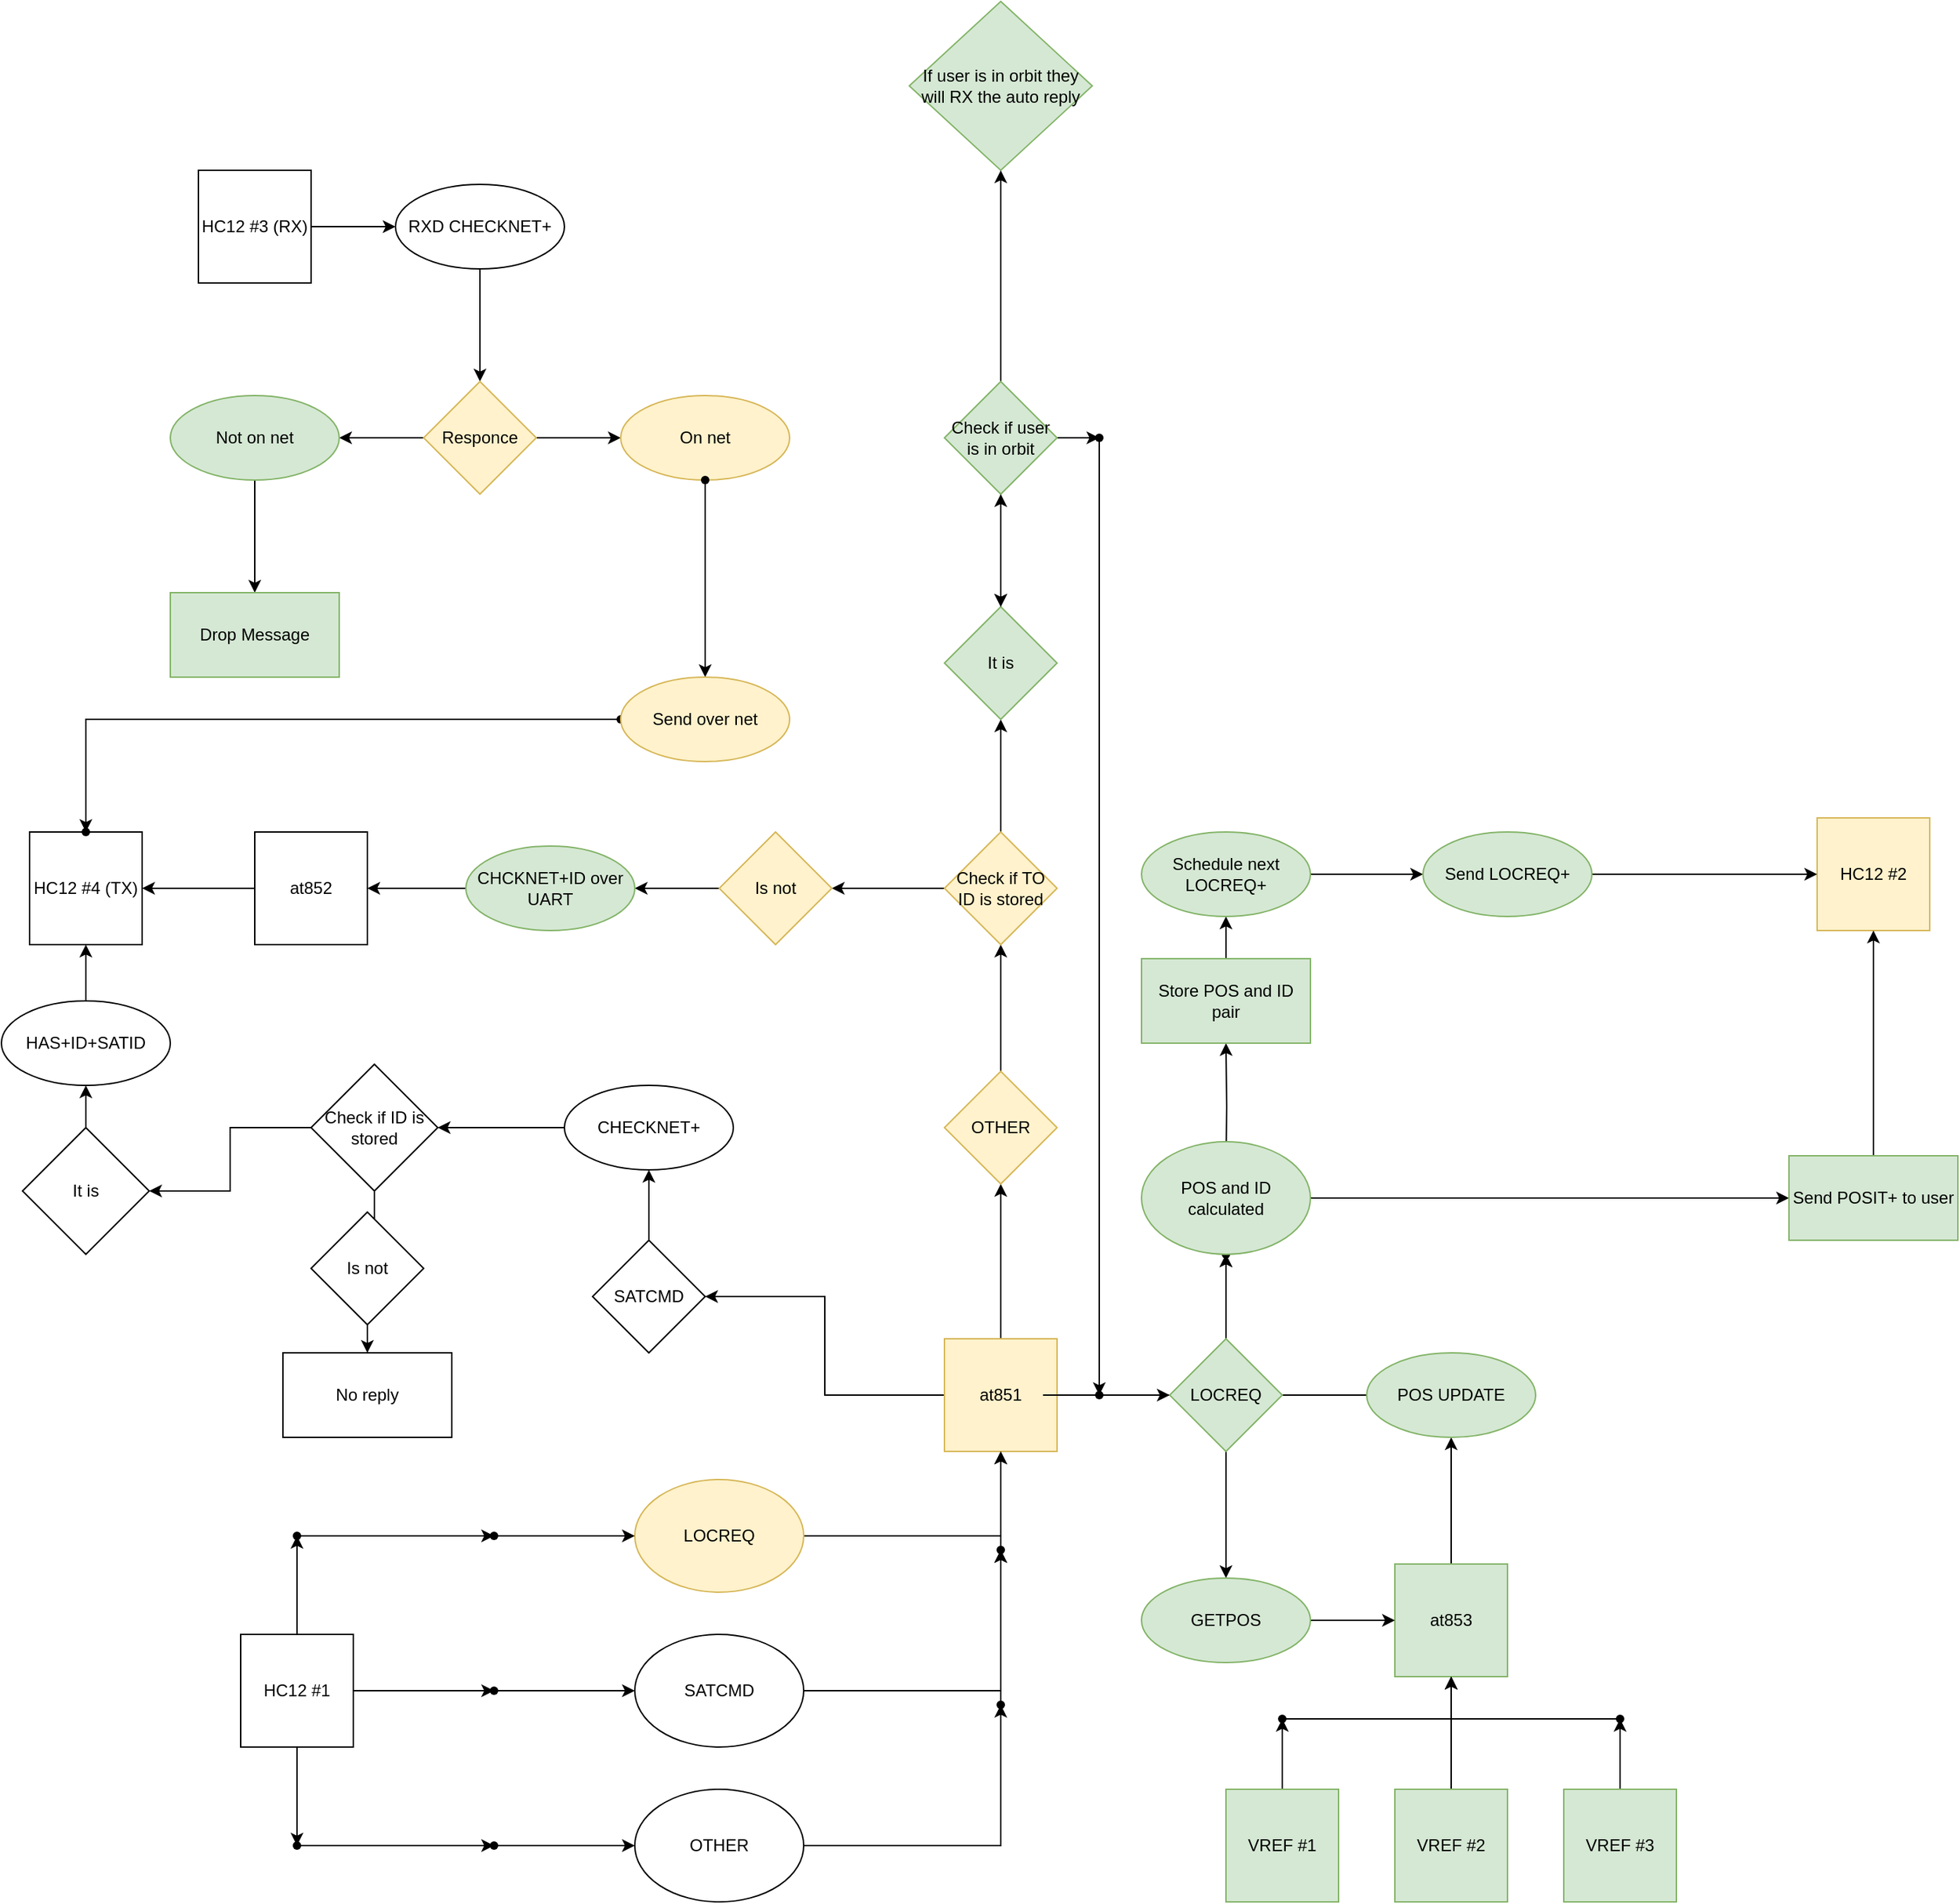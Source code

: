 <mxfile version="20.0.3" type="device"><diagram id="debl7oTDSxbzaYA7vrvB" name="Page-1"><mxGraphModel dx="2633" dy="2091" grid="1" gridSize="10" guides="1" tooltips="1" connect="1" arrows="1" fold="1" page="1" pageScale="1" pageWidth="850" pageHeight="1100" math="0" shadow="0"><root><mxCell id="0"/><mxCell id="1" parent="0"/><mxCell id="bWsef_XJjakOVULYMDOh-32" value="" style="edgeStyle=orthogonalEdgeStyle;rounded=0;orthogonalLoop=1;jettySize=auto;html=1;" parent="1" source="bWsef_XJjakOVULYMDOh-1" target="bWsef_XJjakOVULYMDOh-31" edge="1"><mxGeometry relative="1" as="geometry"/></mxCell><mxCell id="bWsef_XJjakOVULYMDOh-45" value="" style="edgeStyle=orthogonalEdgeStyle;rounded=0;orthogonalLoop=1;jettySize=auto;html=1;startArrow=none;" parent="1" source="vKXCdaObuJYQM_Uanwh7-11" target="bWsef_XJjakOVULYMDOh-39" edge="1"><mxGeometry relative="1" as="geometry"/></mxCell><mxCell id="bWsef_XJjakOVULYMDOh-68" value="" style="edgeStyle=orthogonalEdgeStyle;rounded=0;orthogonalLoop=1;jettySize=auto;html=1;" parent="1" source="bWsef_XJjakOVULYMDOh-1" target="bWsef_XJjakOVULYMDOh-67" edge="1"><mxGeometry relative="1" as="geometry"/></mxCell><mxCell id="bWsef_XJjakOVULYMDOh-117" value="" style="edgeStyle=orthogonalEdgeStyle;rounded=0;orthogonalLoop=1;jettySize=auto;html=1;" parent="1" source="bWsef_XJjakOVULYMDOh-1" target="bWsef_XJjakOVULYMDOh-116" edge="1"><mxGeometry relative="1" as="geometry"/></mxCell><mxCell id="bWsef_XJjakOVULYMDOh-1" value="at851" style="whiteSpace=wrap;html=1;aspect=fixed;fillColor=#fff2cc;strokeColor=#d6b656;" parent="1" vertex="1"><mxGeometry x="90" y="90" width="80" height="80" as="geometry"/></mxCell><mxCell id="bWsef_XJjakOVULYMDOh-83" value="" style="edgeStyle=orthogonalEdgeStyle;rounded=0;orthogonalLoop=1;jettySize=auto;html=1;" parent="1" source="bWsef_XJjakOVULYMDOh-2" target="bWsef_XJjakOVULYMDOh-79" edge="1"><mxGeometry relative="1" as="geometry"/></mxCell><mxCell id="bWsef_XJjakOVULYMDOh-2" value="at852" style="whiteSpace=wrap;html=1;aspect=fixed;" parent="1" vertex="1"><mxGeometry x="-400" y="-270" width="80" height="80" as="geometry"/></mxCell><mxCell id="bWsef_XJjakOVULYMDOh-38" value="" style="edgeStyle=orthogonalEdgeStyle;rounded=0;orthogonalLoop=1;jettySize=auto;html=1;" parent="1" source="bWsef_XJjakOVULYMDOh-3" target="bWsef_XJjakOVULYMDOh-37" edge="1"><mxGeometry relative="1" as="geometry"/></mxCell><mxCell id="bWsef_XJjakOVULYMDOh-3" value="at853" style="whiteSpace=wrap;html=1;aspect=fixed;fillColor=#d5e8d4;strokeColor=#82b366;" parent="1" vertex="1"><mxGeometry x="410" y="250" width="80" height="80" as="geometry"/></mxCell><mxCell id="bWsef_XJjakOVULYMDOh-17" value="" style="edgeStyle=orthogonalEdgeStyle;rounded=0;orthogonalLoop=1;jettySize=auto;html=1;" parent="1" source="bWsef_XJjakOVULYMDOh-4" target="bWsef_XJjakOVULYMDOh-16" edge="1"><mxGeometry relative="1" as="geometry"/></mxCell><mxCell id="bWsef_XJjakOVULYMDOh-20" value="" style="edgeStyle=orthogonalEdgeStyle;rounded=0;orthogonalLoop=1;jettySize=auto;html=1;" parent="1" source="bWsef_XJjakOVULYMDOh-4" target="bWsef_XJjakOVULYMDOh-19" edge="1"><mxGeometry relative="1" as="geometry"/></mxCell><mxCell id="bWsef_XJjakOVULYMDOh-25" value="" style="edgeStyle=orthogonalEdgeStyle;rounded=0;orthogonalLoop=1;jettySize=auto;html=1;" parent="1" source="bWsef_XJjakOVULYMDOh-4" target="bWsef_XJjakOVULYMDOh-24" edge="1"><mxGeometry relative="1" as="geometry"/></mxCell><mxCell id="bWsef_XJjakOVULYMDOh-4" value="HC12 #1" style="whiteSpace=wrap;html=1;aspect=fixed;" parent="1" vertex="1"><mxGeometry x="-410" y="300" width="80" height="80" as="geometry"/></mxCell><mxCell id="bWsef_XJjakOVULYMDOh-85" value="" style="edgeStyle=orthogonalEdgeStyle;rounded=0;orthogonalLoop=1;jettySize=auto;html=1;" parent="1" source="bWsef_XJjakOVULYMDOh-5" target="bWsef_XJjakOVULYMDOh-84" edge="1"><mxGeometry relative="1" as="geometry"/></mxCell><mxCell id="bWsef_XJjakOVULYMDOh-5" value="HC12 #3 (RX)" style="whiteSpace=wrap;html=1;aspect=fixed;" parent="1" vertex="1"><mxGeometry x="-440" y="-740" width="80" height="80" as="geometry"/></mxCell><mxCell id="bWsef_XJjakOVULYMDOh-9" value="" style="edgeStyle=orthogonalEdgeStyle;rounded=0;orthogonalLoop=1;jettySize=auto;html=1;" parent="1" source="bWsef_XJjakOVULYMDOh-6" target="bWsef_XJjakOVULYMDOh-1" edge="1"><mxGeometry relative="1" as="geometry"/></mxCell><mxCell id="bWsef_XJjakOVULYMDOh-6" value="LOCREQ" style="ellipse;whiteSpace=wrap;html=1;fillColor=#fff2cc;strokeColor=#d6b656;" parent="1" vertex="1"><mxGeometry x="-130" y="190" width="120" height="80" as="geometry"/></mxCell><mxCell id="bWsef_XJjakOVULYMDOh-11" value="" style="edgeStyle=orthogonalEdgeStyle;rounded=0;orthogonalLoop=1;jettySize=auto;html=1;" parent="1" source="bWsef_XJjakOVULYMDOh-7" target="bWsef_XJjakOVULYMDOh-10" edge="1"><mxGeometry relative="1" as="geometry"/></mxCell><mxCell id="bWsef_XJjakOVULYMDOh-7" value="SATCMD" style="ellipse;whiteSpace=wrap;html=1;" parent="1" vertex="1"><mxGeometry x="-130" y="300" width="120" height="80" as="geometry"/></mxCell><mxCell id="bWsef_XJjakOVULYMDOh-14" value="" style="edgeStyle=orthogonalEdgeStyle;rounded=0;orthogonalLoop=1;jettySize=auto;html=1;" parent="1" source="bWsef_XJjakOVULYMDOh-8" target="bWsef_XJjakOVULYMDOh-13" edge="1"><mxGeometry relative="1" as="geometry"/></mxCell><mxCell id="bWsef_XJjakOVULYMDOh-8" value="OTHER" style="ellipse;whiteSpace=wrap;html=1;" parent="1" vertex="1"><mxGeometry x="-130" y="410" width="120" height="80" as="geometry"/></mxCell><mxCell id="bWsef_XJjakOVULYMDOh-12" value="" style="edgeStyle=orthogonalEdgeStyle;rounded=0;orthogonalLoop=1;jettySize=auto;html=1;" parent="1" source="bWsef_XJjakOVULYMDOh-10" target="bWsef_XJjakOVULYMDOh-1" edge="1"><mxGeometry relative="1" as="geometry"/></mxCell><mxCell id="bWsef_XJjakOVULYMDOh-10" value="" style="shape=waypoint;sketch=0;size=6;pointerEvents=1;points=[];fillColor=default;resizable=0;rotatable=0;perimeter=centerPerimeter;snapToPoint=1;" parent="1" vertex="1"><mxGeometry x="110" y="220" width="40" height="40" as="geometry"/></mxCell><mxCell id="bWsef_XJjakOVULYMDOh-15" value="" style="edgeStyle=orthogonalEdgeStyle;rounded=0;orthogonalLoop=1;jettySize=auto;html=1;" parent="1" source="bWsef_XJjakOVULYMDOh-13" target="bWsef_XJjakOVULYMDOh-10" edge="1"><mxGeometry relative="1" as="geometry"/></mxCell><mxCell id="bWsef_XJjakOVULYMDOh-13" value="" style="shape=waypoint;sketch=0;size=6;pointerEvents=1;points=[];fillColor=default;resizable=0;rotatable=0;perimeter=centerPerimeter;snapToPoint=1;" parent="1" vertex="1"><mxGeometry x="110" y="330" width="40" height="40" as="geometry"/></mxCell><mxCell id="bWsef_XJjakOVULYMDOh-18" value="" style="edgeStyle=orthogonalEdgeStyle;rounded=0;orthogonalLoop=1;jettySize=auto;html=1;" parent="1" source="bWsef_XJjakOVULYMDOh-16" target="bWsef_XJjakOVULYMDOh-7" edge="1"><mxGeometry relative="1" as="geometry"/></mxCell><mxCell id="bWsef_XJjakOVULYMDOh-16" value="" style="shape=waypoint;sketch=0;size=6;pointerEvents=1;points=[];fillColor=default;resizable=0;rotatable=0;perimeter=centerPerimeter;snapToPoint=1;" parent="1" vertex="1"><mxGeometry x="-250" y="320" width="40" height="40" as="geometry"/></mxCell><mxCell id="bWsef_XJjakOVULYMDOh-22" value="" style="edgeStyle=orthogonalEdgeStyle;rounded=0;orthogonalLoop=1;jettySize=auto;html=1;" parent="1" source="bWsef_XJjakOVULYMDOh-19" target="bWsef_XJjakOVULYMDOh-21" edge="1"><mxGeometry relative="1" as="geometry"/></mxCell><mxCell id="bWsef_XJjakOVULYMDOh-19" value="" style="shape=waypoint;sketch=0;size=6;pointerEvents=1;points=[];fillColor=default;resizable=0;rotatable=0;perimeter=centerPerimeter;snapToPoint=1;" parent="1" vertex="1"><mxGeometry x="-390" y="210" width="40" height="40" as="geometry"/></mxCell><mxCell id="bWsef_XJjakOVULYMDOh-23" value="" style="edgeStyle=orthogonalEdgeStyle;rounded=0;orthogonalLoop=1;jettySize=auto;html=1;" parent="1" source="bWsef_XJjakOVULYMDOh-21" target="bWsef_XJjakOVULYMDOh-6" edge="1"><mxGeometry relative="1" as="geometry"/></mxCell><mxCell id="bWsef_XJjakOVULYMDOh-21" value="" style="shape=waypoint;sketch=0;size=6;pointerEvents=1;points=[];fillColor=default;resizable=0;rotatable=0;perimeter=centerPerimeter;snapToPoint=1;" parent="1" vertex="1"><mxGeometry x="-250" y="210" width="40" height="40" as="geometry"/></mxCell><mxCell id="bWsef_XJjakOVULYMDOh-27" value="" style="edgeStyle=orthogonalEdgeStyle;rounded=0;orthogonalLoop=1;jettySize=auto;html=1;" parent="1" source="bWsef_XJjakOVULYMDOh-24" target="bWsef_XJjakOVULYMDOh-26" edge="1"><mxGeometry relative="1" as="geometry"/></mxCell><mxCell id="bWsef_XJjakOVULYMDOh-24" value="" style="shape=waypoint;sketch=0;size=6;pointerEvents=1;points=[];fillColor=default;resizable=0;rotatable=0;perimeter=centerPerimeter;snapToPoint=1;" parent="1" vertex="1"><mxGeometry x="-390" y="430" width="40" height="40" as="geometry"/></mxCell><mxCell id="bWsef_XJjakOVULYMDOh-28" value="" style="edgeStyle=orthogonalEdgeStyle;rounded=0;orthogonalLoop=1;jettySize=auto;html=1;" parent="1" source="bWsef_XJjakOVULYMDOh-26" target="bWsef_XJjakOVULYMDOh-8" edge="1"><mxGeometry relative="1" as="geometry"/></mxCell><mxCell id="bWsef_XJjakOVULYMDOh-26" value="" style="shape=waypoint;sketch=0;size=6;pointerEvents=1;points=[];fillColor=default;resizable=0;rotatable=0;perimeter=centerPerimeter;snapToPoint=1;" parent="1" vertex="1"><mxGeometry x="-250" y="430" width="40" height="40" as="geometry"/></mxCell><mxCell id="bWsef_XJjakOVULYMDOh-35" value="" style="edgeStyle=orthogonalEdgeStyle;rounded=0;orthogonalLoop=1;jettySize=auto;html=1;" parent="1" source="bWsef_XJjakOVULYMDOh-31" target="bWsef_XJjakOVULYMDOh-34" edge="1"><mxGeometry relative="1" as="geometry"/></mxCell><mxCell id="bWsef_XJjakOVULYMDOh-36" value="" style="edgeStyle=orthogonalEdgeStyle;rounded=0;orthogonalLoop=1;jettySize=auto;html=1;" parent="1" source="bWsef_XJjakOVULYMDOh-34" target="bWsef_XJjakOVULYMDOh-3" edge="1"><mxGeometry relative="1" as="geometry"/></mxCell><mxCell id="bWsef_XJjakOVULYMDOh-34" value="GETPOS" style="ellipse;whiteSpace=wrap;html=1;fillColor=#d5e8d4;strokeColor=#82b366;" parent="1" vertex="1"><mxGeometry x="230" y="260" width="120" height="60" as="geometry"/></mxCell><mxCell id="bWsef_XJjakOVULYMDOh-40" value="" style="edgeStyle=orthogonalEdgeStyle;rounded=0;orthogonalLoop=1;jettySize=auto;html=1;" parent="1" source="bWsef_XJjakOVULYMDOh-37" target="bWsef_XJjakOVULYMDOh-39" edge="1"><mxGeometry relative="1" as="geometry"/></mxCell><mxCell id="bWsef_XJjakOVULYMDOh-39" value="" style="shape=waypoint;sketch=0;size=6;pointerEvents=1;points=[];fillColor=default;resizable=0;rotatable=0;perimeter=centerPerimeter;snapToPoint=1;" parent="1" vertex="1"><mxGeometry x="270" y="10" width="40" height="40" as="geometry"/></mxCell><mxCell id="bWsef_XJjakOVULYMDOh-43" value="HC12 #2" style="whiteSpace=wrap;html=1;aspect=fixed;fillColor=#fff2cc;strokeColor=#d6b656;" parent="1" vertex="1"><mxGeometry x="710" y="-280" width="80" height="80" as="geometry"/></mxCell><mxCell id="bWsef_XJjakOVULYMDOh-48" value="" style="edgeStyle=orthogonalEdgeStyle;rounded=0;orthogonalLoop=1;jettySize=auto;html=1;" parent="1" target="bWsef_XJjakOVULYMDOh-47" edge="1"><mxGeometry relative="1" as="geometry"><mxPoint x="290" y="-30" as="sourcePoint"/></mxGeometry></mxCell><mxCell id="vKXCdaObuJYQM_Uanwh7-2" value="" style="edgeStyle=orthogonalEdgeStyle;rounded=0;orthogonalLoop=1;jettySize=auto;html=1;" edge="1" parent="1" source="bWsef_XJjakOVULYMDOh-44" target="vKXCdaObuJYQM_Uanwh7-1"><mxGeometry relative="1" as="geometry"/></mxCell><mxCell id="bWsef_XJjakOVULYMDOh-44" value="POS and ID calculated" style="ellipse;whiteSpace=wrap;html=1;fillColor=#d5e8d4;strokeColor=#82b366;" parent="1" vertex="1"><mxGeometry x="230" y="-50" width="120" height="80" as="geometry"/></mxCell><mxCell id="bWsef_XJjakOVULYMDOh-50" value="" style="edgeStyle=orthogonalEdgeStyle;rounded=0;orthogonalLoop=1;jettySize=auto;html=1;" parent="1" source="bWsef_XJjakOVULYMDOh-47" target="bWsef_XJjakOVULYMDOh-49" edge="1"><mxGeometry relative="1" as="geometry"/></mxCell><mxCell id="bWsef_XJjakOVULYMDOh-47" value="Store POS and ID pair" style="whiteSpace=wrap;html=1;fillColor=#d5e8d4;strokeColor=#82b366;" parent="1" vertex="1"><mxGeometry x="230" y="-180" width="120" height="60" as="geometry"/></mxCell><mxCell id="bWsef_XJjakOVULYMDOh-52" value="" style="edgeStyle=orthogonalEdgeStyle;rounded=0;orthogonalLoop=1;jettySize=auto;html=1;" parent="1" source="bWsef_XJjakOVULYMDOh-49" target="bWsef_XJjakOVULYMDOh-51" edge="1"><mxGeometry relative="1" as="geometry"/></mxCell><mxCell id="bWsef_XJjakOVULYMDOh-49" value="Schedule next LOCREQ+" style="ellipse;whiteSpace=wrap;html=1;fillColor=#d5e8d4;strokeColor=#82b366;" parent="1" vertex="1"><mxGeometry x="230" y="-270" width="120" height="60" as="geometry"/></mxCell><mxCell id="bWsef_XJjakOVULYMDOh-53" value="" style="edgeStyle=orthogonalEdgeStyle;rounded=0;orthogonalLoop=1;jettySize=auto;html=1;" parent="1" source="bWsef_XJjakOVULYMDOh-51" target="bWsef_XJjakOVULYMDOh-43" edge="1"><mxGeometry relative="1" as="geometry"/></mxCell><mxCell id="bWsef_XJjakOVULYMDOh-51" value="Send LOCREQ+" style="ellipse;whiteSpace=wrap;html=1;fillColor=#d5e8d4;strokeColor=#82b366;" parent="1" vertex="1"><mxGeometry x="430" y="-270" width="120" height="60" as="geometry"/></mxCell><mxCell id="bWsef_XJjakOVULYMDOh-64" value="" style="edgeStyle=orthogonalEdgeStyle;rounded=0;orthogonalLoop=1;jettySize=auto;html=1;" parent="1" source="bWsef_XJjakOVULYMDOh-55" target="bWsef_XJjakOVULYMDOh-63" edge="1"><mxGeometry relative="1" as="geometry"/></mxCell><mxCell id="bWsef_XJjakOVULYMDOh-55" value="VREF #1" style="whiteSpace=wrap;html=1;aspect=fixed;fillColor=#d5e8d4;strokeColor=#82b366;" parent="1" vertex="1"><mxGeometry x="290" y="410" width="80" height="80" as="geometry"/></mxCell><mxCell id="bWsef_XJjakOVULYMDOh-58" value="" style="edgeStyle=orthogonalEdgeStyle;rounded=0;orthogonalLoop=1;jettySize=auto;html=1;" parent="1" source="bWsef_XJjakOVULYMDOh-56" target="bWsef_XJjakOVULYMDOh-3" edge="1"><mxGeometry relative="1" as="geometry"/></mxCell><mxCell id="bWsef_XJjakOVULYMDOh-56" value="VREF #2" style="whiteSpace=wrap;html=1;aspect=fixed;fillColor=#d5e8d4;strokeColor=#82b366;" parent="1" vertex="1"><mxGeometry x="410" y="410" width="80" height="80" as="geometry"/></mxCell><mxCell id="bWsef_XJjakOVULYMDOh-60" value="" style="edgeStyle=orthogonalEdgeStyle;rounded=0;orthogonalLoop=1;jettySize=auto;html=1;" parent="1" source="bWsef_XJjakOVULYMDOh-57" target="bWsef_XJjakOVULYMDOh-59" edge="1"><mxGeometry relative="1" as="geometry"/></mxCell><mxCell id="bWsef_XJjakOVULYMDOh-57" value="VREF #3" style="whiteSpace=wrap;html=1;aspect=fixed;fillColor=#d5e8d4;strokeColor=#82b366;" parent="1" vertex="1"><mxGeometry x="530" y="410" width="80" height="80" as="geometry"/></mxCell><mxCell id="bWsef_XJjakOVULYMDOh-61" value="" style="edgeStyle=orthogonalEdgeStyle;rounded=0;orthogonalLoop=1;jettySize=auto;html=1;" parent="1" source="bWsef_XJjakOVULYMDOh-59" target="bWsef_XJjakOVULYMDOh-3" edge="1"><mxGeometry relative="1" as="geometry"/></mxCell><mxCell id="bWsef_XJjakOVULYMDOh-59" value="" style="shape=waypoint;sketch=0;size=6;pointerEvents=1;points=[];fillColor=default;resizable=0;rotatable=0;perimeter=centerPerimeter;snapToPoint=1;" parent="1" vertex="1"><mxGeometry x="550" y="340" width="40" height="40" as="geometry"/></mxCell><mxCell id="bWsef_XJjakOVULYMDOh-65" value="" style="edgeStyle=orthogonalEdgeStyle;rounded=0;orthogonalLoop=1;jettySize=auto;html=1;" parent="1" source="bWsef_XJjakOVULYMDOh-63" target="bWsef_XJjakOVULYMDOh-3" edge="1"><mxGeometry relative="1" as="geometry"/></mxCell><mxCell id="bWsef_XJjakOVULYMDOh-63" value="" style="shape=waypoint;sketch=0;size=6;pointerEvents=1;points=[];fillColor=default;resizable=0;rotatable=0;perimeter=centerPerimeter;snapToPoint=1;" parent="1" vertex="1"><mxGeometry x="310" y="340" width="40" height="40" as="geometry"/></mxCell><mxCell id="bWsef_XJjakOVULYMDOh-37" value="POS UPDATE" style="ellipse;whiteSpace=wrap;html=1;fillColor=#d5e8d4;strokeColor=#82b366;" parent="1" vertex="1"><mxGeometry x="390" y="100" width="120" height="60" as="geometry"/></mxCell><mxCell id="bWsef_XJjakOVULYMDOh-31" value="LOCREQ" style="rhombus;whiteSpace=wrap;html=1;fillColor=#d5e8d4;strokeColor=#82b366;" parent="1" vertex="1"><mxGeometry x="250" y="90" width="80" height="80" as="geometry"/></mxCell><mxCell id="bWsef_XJjakOVULYMDOh-70" value="" style="edgeStyle=orthogonalEdgeStyle;rounded=0;orthogonalLoop=1;jettySize=auto;html=1;" parent="1" source="bWsef_XJjakOVULYMDOh-67" edge="1"><mxGeometry relative="1" as="geometry"><mxPoint x="130" y="-190.0" as="targetPoint"/></mxGeometry></mxCell><mxCell id="bWsef_XJjakOVULYMDOh-67" value="OTHER" style="rhombus;whiteSpace=wrap;html=1;fillColor=#fff2cc;strokeColor=#d6b656;" parent="1" vertex="1"><mxGeometry x="90" y="-100" width="80" height="80" as="geometry"/></mxCell><mxCell id="bWsef_XJjakOVULYMDOh-73" value="" style="edgeStyle=orthogonalEdgeStyle;rounded=0;orthogonalLoop=1;jettySize=auto;html=1;" parent="1" source="bWsef_XJjakOVULYMDOh-71" target="bWsef_XJjakOVULYMDOh-72" edge="1"><mxGeometry relative="1" as="geometry"/></mxCell><mxCell id="bWsef_XJjakOVULYMDOh-75" value="" style="edgeStyle=orthogonalEdgeStyle;rounded=0;orthogonalLoop=1;jettySize=auto;html=1;" parent="1" source="bWsef_XJjakOVULYMDOh-71" target="bWsef_XJjakOVULYMDOh-74" edge="1"><mxGeometry relative="1" as="geometry"/></mxCell><mxCell id="bWsef_XJjakOVULYMDOh-71" value="Check if TO ID is stored" style="rhombus;whiteSpace=wrap;html=1;fillColor=#fff2cc;strokeColor=#d6b656;" parent="1" vertex="1"><mxGeometry x="90" y="-270" width="80" height="80" as="geometry"/></mxCell><mxCell id="vKXCdaObuJYQM_Uanwh7-5" value="" style="edgeStyle=orthogonalEdgeStyle;rounded=0;orthogonalLoop=1;jettySize=auto;html=1;" edge="1" parent="1" source="bWsef_XJjakOVULYMDOh-72" target="vKXCdaObuJYQM_Uanwh7-4"><mxGeometry relative="1" as="geometry"/></mxCell><mxCell id="bWsef_XJjakOVULYMDOh-72" value="It is" style="rhombus;whiteSpace=wrap;html=1;fillColor=#d5e8d4;strokeColor=#82b366;" parent="1" vertex="1"><mxGeometry x="90" y="-430" width="80" height="80" as="geometry"/></mxCell><mxCell id="bWsef_XJjakOVULYMDOh-77" value="" style="edgeStyle=orthogonalEdgeStyle;rounded=0;orthogonalLoop=1;jettySize=auto;html=1;" parent="1" source="bWsef_XJjakOVULYMDOh-74" target="bWsef_XJjakOVULYMDOh-76" edge="1"><mxGeometry relative="1" as="geometry"/></mxCell><mxCell id="bWsef_XJjakOVULYMDOh-74" value="Is not" style="rhombus;whiteSpace=wrap;html=1;fillColor=#fff2cc;strokeColor=#d6b656;" parent="1" vertex="1"><mxGeometry x="-70" y="-270" width="80" height="80" as="geometry"/></mxCell><mxCell id="bWsef_XJjakOVULYMDOh-78" value="" style="edgeStyle=orthogonalEdgeStyle;rounded=0;orthogonalLoop=1;jettySize=auto;html=1;" parent="1" source="bWsef_XJjakOVULYMDOh-76" target="bWsef_XJjakOVULYMDOh-2" edge="1"><mxGeometry relative="1" as="geometry"/></mxCell><mxCell id="bWsef_XJjakOVULYMDOh-76" value="CHCKNET+ID over UART" style="ellipse;whiteSpace=wrap;html=1;fillColor=#d5e8d4;strokeColor=#82b366;" parent="1" vertex="1"><mxGeometry x="-250" y="-260" width="120" height="60" as="geometry"/></mxCell><mxCell id="bWsef_XJjakOVULYMDOh-79" value="HC12 #4 (TX)" style="whiteSpace=wrap;html=1;aspect=fixed;" parent="1" vertex="1"><mxGeometry x="-560" y="-270" width="80" height="80" as="geometry"/></mxCell><mxCell id="bWsef_XJjakOVULYMDOh-87" value="" style="edgeStyle=orthogonalEdgeStyle;rounded=0;orthogonalLoop=1;jettySize=auto;html=1;" parent="1" source="bWsef_XJjakOVULYMDOh-84" edge="1"><mxGeometry relative="1" as="geometry"><mxPoint x="-240" y="-590.0" as="targetPoint"/></mxGeometry></mxCell><mxCell id="bWsef_XJjakOVULYMDOh-84" value="RXD CHECKNET+" style="ellipse;whiteSpace=wrap;html=1;" parent="1" vertex="1"><mxGeometry x="-300" y="-730" width="120" height="60" as="geometry"/></mxCell><mxCell id="bWsef_XJjakOVULYMDOh-90" value="" style="edgeStyle=orthogonalEdgeStyle;rounded=0;orthogonalLoop=1;jettySize=auto;html=1;" parent="1" source="bWsef_XJjakOVULYMDOh-88" target="bWsef_XJjakOVULYMDOh-89" edge="1"><mxGeometry relative="1" as="geometry"/></mxCell><mxCell id="bWsef_XJjakOVULYMDOh-92" value="" style="edgeStyle=orthogonalEdgeStyle;rounded=0;orthogonalLoop=1;jettySize=auto;html=1;" parent="1" source="bWsef_XJjakOVULYMDOh-88" target="bWsef_XJjakOVULYMDOh-91" edge="1"><mxGeometry relative="1" as="geometry"/></mxCell><mxCell id="bWsef_XJjakOVULYMDOh-88" value="Responce" style="rhombus;whiteSpace=wrap;html=1;fillColor=#fff2cc;strokeColor=#d6b656;" parent="1" vertex="1"><mxGeometry x="-280" y="-590" width="80" height="80" as="geometry"/></mxCell><mxCell id="bWsef_XJjakOVULYMDOh-111" value="" style="edgeStyle=orthogonalEdgeStyle;rounded=0;orthogonalLoop=1;jettySize=auto;html=1;" parent="1" source="bWsef_XJjakOVULYMDOh-89" target="bWsef_XJjakOVULYMDOh-110" edge="1"><mxGeometry relative="1" as="geometry"/></mxCell><mxCell id="bWsef_XJjakOVULYMDOh-89" value="Not on net" style="ellipse;whiteSpace=wrap;html=1;fillColor=#d5e8d4;strokeColor=#82b366;" parent="1" vertex="1"><mxGeometry x="-460" y="-580" width="120" height="60" as="geometry"/></mxCell><mxCell id="bWsef_XJjakOVULYMDOh-95" value="If user is in orbit they will RX the auto reply" style="rhombus;whiteSpace=wrap;html=1;fillColor=#d5e8d4;strokeColor=#82b366;" parent="1" vertex="1"><mxGeometry x="65" y="-860" width="130" height="120" as="geometry"/></mxCell><mxCell id="bWsef_XJjakOVULYMDOh-105" value="" style="edgeStyle=orthogonalEdgeStyle;rounded=0;orthogonalLoop=1;jettySize=auto;html=1;" parent="1" source="bWsef_XJjakOVULYMDOh-102" target="bWsef_XJjakOVULYMDOh-106" edge="1"><mxGeometry relative="1" as="geometry"><mxPoint x="-520" y="-790.0" as="targetPoint"/></mxGeometry></mxCell><mxCell id="bWsef_XJjakOVULYMDOh-102" value="" style="shape=waypoint;sketch=0;size=6;pointerEvents=1;points=[];fillColor=default;resizable=0;rotatable=0;perimeter=centerPerimeter;snapToPoint=1;" parent="1" vertex="1"><mxGeometry x="-160" y="-370" width="40" height="40" as="geometry"/></mxCell><mxCell id="bWsef_XJjakOVULYMDOh-106" value="" style="shape=waypoint;sketch=0;size=6;pointerEvents=1;points=[];fillColor=default;resizable=0;rotatable=0;perimeter=centerPerimeter;snapToPoint=1;" parent="1" vertex="1"><mxGeometry x="-540" y="-290" width="40" height="40" as="geometry"/></mxCell><mxCell id="bWsef_XJjakOVULYMDOh-109" value="" style="edgeStyle=orthogonalEdgeStyle;rounded=0;orthogonalLoop=1;jettySize=auto;html=1;" parent="1" source="bWsef_XJjakOVULYMDOh-91" target="bWsef_XJjakOVULYMDOh-108" edge="1"><mxGeometry relative="1" as="geometry"/></mxCell><mxCell id="bWsef_XJjakOVULYMDOh-91" value="On net" style="ellipse;whiteSpace=wrap;html=1;fillColor=#fff2cc;strokeColor=#d6b656;" parent="1" vertex="1"><mxGeometry x="-140" y="-580" width="120" height="60" as="geometry"/></mxCell><mxCell id="bWsef_XJjakOVULYMDOh-113" value="" style="edgeStyle=orthogonalEdgeStyle;rounded=0;orthogonalLoop=1;jettySize=auto;html=1;" parent="1" source="bWsef_XJjakOVULYMDOh-108" target="bWsef_XJjakOVULYMDOh-112" edge="1"><mxGeometry relative="1" as="geometry"/></mxCell><mxCell id="bWsef_XJjakOVULYMDOh-108" value="" style="shape=waypoint;sketch=0;size=6;pointerEvents=1;points=[];fillColor=default;resizable=0;rotatable=0;perimeter=centerPerimeter;snapToPoint=1;" parent="1" vertex="1"><mxGeometry x="-100" y="-540" width="40" height="40" as="geometry"/></mxCell><mxCell id="bWsef_XJjakOVULYMDOh-110" value="Drop Message" style="whiteSpace=wrap;html=1;fillColor=#d5e8d4;strokeColor=#82b366;" parent="1" vertex="1"><mxGeometry x="-460" y="-440" width="120" height="60" as="geometry"/></mxCell><mxCell id="bWsef_XJjakOVULYMDOh-112" value="Send over net" style="ellipse;whiteSpace=wrap;html=1;sketch=0;fillColor=#fff2cc;strokeColor=#d6b656;" parent="1" vertex="1"><mxGeometry x="-140" y="-380" width="120" height="60" as="geometry"/></mxCell><mxCell id="bWsef_XJjakOVULYMDOh-119" value="" style="edgeStyle=orthogonalEdgeStyle;rounded=0;orthogonalLoop=1;jettySize=auto;html=1;" parent="1" source="bWsef_XJjakOVULYMDOh-116" target="bWsef_XJjakOVULYMDOh-118" edge="1"><mxGeometry relative="1" as="geometry"/></mxCell><mxCell id="bWsef_XJjakOVULYMDOh-116" value="SATCMD" style="rhombus;whiteSpace=wrap;html=1;" parent="1" vertex="1"><mxGeometry x="-160" y="20" width="80" height="80" as="geometry"/></mxCell><mxCell id="bWsef_XJjakOVULYMDOh-121" value="" style="edgeStyle=orthogonalEdgeStyle;rounded=0;orthogonalLoop=1;jettySize=auto;html=1;" parent="1" source="bWsef_XJjakOVULYMDOh-118" target="bWsef_XJjakOVULYMDOh-120" edge="1"><mxGeometry relative="1" as="geometry"/></mxCell><mxCell id="bWsef_XJjakOVULYMDOh-118" value="CHECKNET+" style="ellipse;whiteSpace=wrap;html=1;" parent="1" vertex="1"><mxGeometry x="-180" y="-90" width="120" height="60" as="geometry"/></mxCell><mxCell id="bWsef_XJjakOVULYMDOh-123" value="" style="edgeStyle=orthogonalEdgeStyle;rounded=0;orthogonalLoop=1;jettySize=auto;html=1;" parent="1" source="bWsef_XJjakOVULYMDOh-120" target="bWsef_XJjakOVULYMDOh-122" edge="1"><mxGeometry relative="1" as="geometry"/></mxCell><mxCell id="bWsef_XJjakOVULYMDOh-127" value="" style="edgeStyle=orthogonalEdgeStyle;rounded=0;orthogonalLoop=1;jettySize=auto;html=1;" parent="1" source="bWsef_XJjakOVULYMDOh-120" target="bWsef_XJjakOVULYMDOh-126" edge="1"><mxGeometry relative="1" as="geometry"/></mxCell><mxCell id="bWsef_XJjakOVULYMDOh-120" value="Check if ID is stored" style="rhombus;whiteSpace=wrap;html=1;" parent="1" vertex="1"><mxGeometry x="-360" y="-105" width="90" height="90" as="geometry"/></mxCell><mxCell id="bWsef_XJjakOVULYMDOh-125" value="" style="edgeStyle=orthogonalEdgeStyle;rounded=0;orthogonalLoop=1;jettySize=auto;html=1;" parent="1" source="bWsef_XJjakOVULYMDOh-122" target="bWsef_XJjakOVULYMDOh-124" edge="1"><mxGeometry relative="1" as="geometry"/></mxCell><mxCell id="bWsef_XJjakOVULYMDOh-122" value="Is not" style="rhombus;whiteSpace=wrap;html=1;" parent="1" vertex="1"><mxGeometry x="-360" width="80" height="80" as="geometry"/></mxCell><mxCell id="bWsef_XJjakOVULYMDOh-124" value="No reply" style="whiteSpace=wrap;html=1;" parent="1" vertex="1"><mxGeometry x="-380" y="100" width="120" height="60" as="geometry"/></mxCell><mxCell id="bWsef_XJjakOVULYMDOh-129" value="" style="edgeStyle=orthogonalEdgeStyle;rounded=0;orthogonalLoop=1;jettySize=auto;html=1;" parent="1" source="bWsef_XJjakOVULYMDOh-126" target="bWsef_XJjakOVULYMDOh-128" edge="1"><mxGeometry relative="1" as="geometry"/></mxCell><mxCell id="bWsef_XJjakOVULYMDOh-126" value="It is" style="rhombus;whiteSpace=wrap;html=1;" parent="1" vertex="1"><mxGeometry x="-565" y="-60" width="90" height="90" as="geometry"/></mxCell><mxCell id="bWsef_XJjakOVULYMDOh-131" value="" style="edgeStyle=orthogonalEdgeStyle;rounded=0;orthogonalLoop=1;jettySize=auto;html=1;" parent="1" source="bWsef_XJjakOVULYMDOh-128" edge="1"><mxGeometry relative="1" as="geometry"><mxPoint x="-520" y="-190" as="targetPoint"/></mxGeometry></mxCell><mxCell id="bWsef_XJjakOVULYMDOh-128" value="HAS+ID+SATID" style="ellipse;whiteSpace=wrap;html=1;" parent="1" vertex="1"><mxGeometry x="-580" y="-150" width="120" height="60" as="geometry"/></mxCell><mxCell id="vKXCdaObuJYQM_Uanwh7-3" value="" style="edgeStyle=orthogonalEdgeStyle;rounded=0;orthogonalLoop=1;jettySize=auto;html=1;entryX=0.5;entryY=1;entryDx=0;entryDy=0;" edge="1" parent="1" source="vKXCdaObuJYQM_Uanwh7-1" target="bWsef_XJjakOVULYMDOh-43"><mxGeometry relative="1" as="geometry"><mxPoint x="750" y="-180" as="targetPoint"/></mxGeometry></mxCell><mxCell id="vKXCdaObuJYQM_Uanwh7-1" value="Send POSIT+ to user" style="whiteSpace=wrap;html=1;fillColor=#d5e8d4;strokeColor=#82b366;" vertex="1" parent="1"><mxGeometry x="690" y="-40" width="120" height="60" as="geometry"/></mxCell><mxCell id="vKXCdaObuJYQM_Uanwh7-6" value="" style="edgeStyle=orthogonalEdgeStyle;rounded=0;orthogonalLoop=1;jettySize=auto;html=1;" edge="1" parent="1" source="vKXCdaObuJYQM_Uanwh7-4" target="bWsef_XJjakOVULYMDOh-95"><mxGeometry relative="1" as="geometry"/></mxCell><mxCell id="vKXCdaObuJYQM_Uanwh7-8" value="" style="edgeStyle=orthogonalEdgeStyle;rounded=0;orthogonalLoop=1;jettySize=auto;html=1;" edge="1" parent="1" source="vKXCdaObuJYQM_Uanwh7-4" target="vKXCdaObuJYQM_Uanwh7-7"><mxGeometry relative="1" as="geometry"/></mxCell><mxCell id="vKXCdaObuJYQM_Uanwh7-9" value="" style="edgeStyle=orthogonalEdgeStyle;rounded=0;orthogonalLoop=1;jettySize=auto;html=1;" edge="1" parent="1" source="vKXCdaObuJYQM_Uanwh7-7" target="bWsef_XJjakOVULYMDOh-72"><mxGeometry relative="1" as="geometry"/></mxCell><mxCell id="vKXCdaObuJYQM_Uanwh7-10" value="" style="edgeStyle=orthogonalEdgeStyle;rounded=0;orthogonalLoop=1;jettySize=auto;html=1;" edge="1" parent="1" source="vKXCdaObuJYQM_Uanwh7-7" target="bWsef_XJjakOVULYMDOh-72"><mxGeometry relative="1" as="geometry"/></mxCell><mxCell id="vKXCdaObuJYQM_Uanwh7-4" value="Check if user is in orbit" style="rhombus;whiteSpace=wrap;html=1;fillColor=#d5e8d4;strokeColor=#82b366;" vertex="1" parent="1"><mxGeometry x="90" y="-590" width="80" height="80" as="geometry"/></mxCell><mxCell id="vKXCdaObuJYQM_Uanwh7-12" value="" style="edgeStyle=orthogonalEdgeStyle;rounded=0;orthogonalLoop=1;jettySize=auto;html=1;" edge="1" parent="1" source="vKXCdaObuJYQM_Uanwh7-7" target="vKXCdaObuJYQM_Uanwh7-11"><mxGeometry relative="1" as="geometry"/></mxCell><mxCell id="vKXCdaObuJYQM_Uanwh7-7" value="" style="shape=waypoint;sketch=0;size=6;pointerEvents=1;points=[];fillColor=default;resizable=0;rotatable=0;perimeter=centerPerimeter;snapToPoint=1;" vertex="1" parent="1"><mxGeometry x="180" y="-570" width="40" height="40" as="geometry"/></mxCell><mxCell id="vKXCdaObuJYQM_Uanwh7-11" value="" style="shape=waypoint;sketch=0;size=6;pointerEvents=1;points=[];fillColor=default;resizable=0;rotatable=0;perimeter=centerPerimeter;snapToPoint=1;" vertex="1" parent="1"><mxGeometry x="180" y="110" width="40" height="40" as="geometry"/></mxCell><mxCell id="vKXCdaObuJYQM_Uanwh7-13" value="" style="edgeStyle=orthogonalEdgeStyle;rounded=0;orthogonalLoop=1;jettySize=auto;html=1;endArrow=none;" edge="1" parent="1" source="bWsef_XJjakOVULYMDOh-1" target="vKXCdaObuJYQM_Uanwh7-11"><mxGeometry relative="1" as="geometry"><mxPoint x="170" y="130" as="sourcePoint"/><mxPoint x="290" y="30" as="targetPoint"/></mxGeometry></mxCell></root></mxGraphModel></diagram></mxfile>